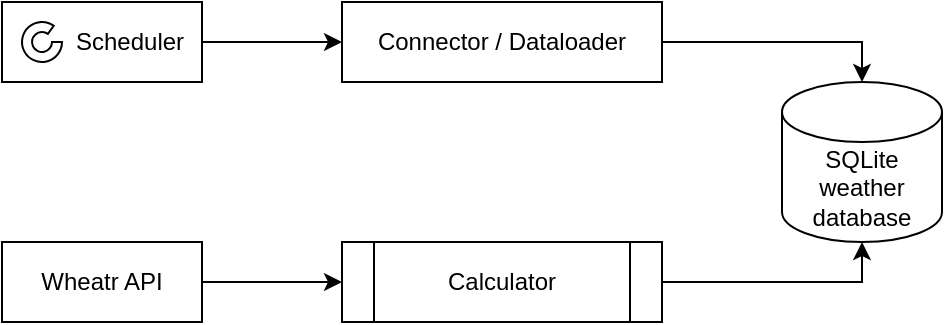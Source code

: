 <mxfile version="21.7.5" type="device">
  <diagram name="Page-1" id="8-ttuDAwuNLBuiKoMGlH">
    <mxGraphModel dx="1404" dy="829" grid="1" gridSize="10" guides="1" tooltips="1" connect="1" arrows="1" fold="1" page="1" pageScale="1" pageWidth="1600" pageHeight="900" math="0" shadow="0">
      <root>
        <mxCell id="0" />
        <mxCell id="1" parent="0" />
        <mxCell id="KmRNf8lELqbl2tZDOQCN-10" style="edgeStyle=orthogonalEdgeStyle;rounded=0;orthogonalLoop=1;jettySize=auto;html=1;exitX=1;exitY=0.5;exitDx=0;exitDy=0;entryX=0.5;entryY=0;entryDx=0;entryDy=0;entryPerimeter=0;" edge="1" parent="1" source="KmRNf8lELqbl2tZDOQCN-2" target="KmRNf8lELqbl2tZDOQCN-6">
          <mxGeometry relative="1" as="geometry" />
        </mxCell>
        <mxCell id="KmRNf8lELqbl2tZDOQCN-2" value="Connector / Dataloader" style="rounded=0;whiteSpace=wrap;html=1;" vertex="1" parent="1">
          <mxGeometry x="320" y="40" width="160" height="40" as="geometry" />
        </mxCell>
        <mxCell id="KmRNf8lELqbl2tZDOQCN-5" value="" style="group" vertex="1" connectable="0" parent="1">
          <mxGeometry x="150" y="40" width="100" height="40" as="geometry" />
        </mxCell>
        <mxCell id="KmRNf8lELqbl2tZDOQCN-1" value="Scheduler" style="rounded=0;whiteSpace=wrap;html=1;align=left;verticalAlign=middle;spacingRight=0;spacingLeft=35;" vertex="1" parent="KmRNf8lELqbl2tZDOQCN-5">
          <mxGeometry width="100" height="40" as="geometry" />
        </mxCell>
        <mxCell id="KmRNf8lELqbl2tZDOQCN-3" value="" style="verticalLabelPosition=bottom;verticalAlign=top;html=1;shape=mxgraph.basic.partConcEllipse;startAngle=0.25;endAngle=0.1;arcWidth=0.5;" vertex="1" parent="KmRNf8lELqbl2tZDOQCN-5">
          <mxGeometry x="10" y="10" width="20" height="20" as="geometry" />
        </mxCell>
        <mxCell id="KmRNf8lELqbl2tZDOQCN-6" value="SQLite&lt;br&gt;weather&lt;br&gt;database" style="shape=cylinder3;whiteSpace=wrap;html=1;boundedLbl=1;backgroundOutline=1;size=15;" vertex="1" parent="1">
          <mxGeometry x="540" y="80" width="80" height="80" as="geometry" />
        </mxCell>
        <mxCell id="KmRNf8lELqbl2tZDOQCN-12" style="edgeStyle=orthogonalEdgeStyle;rounded=0;orthogonalLoop=1;jettySize=auto;html=1;exitX=1;exitY=0.5;exitDx=0;exitDy=0;entryX=0;entryY=0.5;entryDx=0;entryDy=0;" edge="1" parent="1" source="KmRNf8lELqbl2tZDOQCN-7" target="KmRNf8lELqbl2tZDOQCN-8">
          <mxGeometry relative="1" as="geometry" />
        </mxCell>
        <mxCell id="KmRNf8lELqbl2tZDOQCN-7" value="Wheatr API" style="rounded=0;whiteSpace=wrap;html=1;" vertex="1" parent="1">
          <mxGeometry x="150" y="160" width="100" height="40" as="geometry" />
        </mxCell>
        <mxCell id="KmRNf8lELqbl2tZDOQCN-13" style="edgeStyle=orthogonalEdgeStyle;rounded=0;orthogonalLoop=1;jettySize=auto;html=1;exitX=1;exitY=0.5;exitDx=0;exitDy=0;entryX=0.5;entryY=1;entryDx=0;entryDy=0;entryPerimeter=0;" edge="1" parent="1" source="KmRNf8lELqbl2tZDOQCN-8" target="KmRNf8lELqbl2tZDOQCN-6">
          <mxGeometry relative="1" as="geometry" />
        </mxCell>
        <mxCell id="KmRNf8lELqbl2tZDOQCN-8" value="Calculator" style="shape=process;whiteSpace=wrap;html=1;backgroundOutline=1;" vertex="1" parent="1">
          <mxGeometry x="320" y="160" width="160" height="40" as="geometry" />
        </mxCell>
        <mxCell id="KmRNf8lELqbl2tZDOQCN-9" style="edgeStyle=orthogonalEdgeStyle;rounded=0;orthogonalLoop=1;jettySize=auto;html=1;exitX=1;exitY=0.5;exitDx=0;exitDy=0;entryX=0;entryY=0.5;entryDx=0;entryDy=0;" edge="1" parent="1" source="KmRNf8lELqbl2tZDOQCN-1" target="KmRNf8lELqbl2tZDOQCN-2">
          <mxGeometry relative="1" as="geometry" />
        </mxCell>
      </root>
    </mxGraphModel>
  </diagram>
</mxfile>
